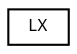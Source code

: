 digraph "Graphical Class Hierarchy"
{
  edge [fontname="Sans",fontsize="8",labelfontname="Sans",labelfontsize="8"];
  node [fontname="Sans",fontsize="8",shape=record];
  rankdir="LR";
  Node1 [label="LX",height=0.2,width=0.4,color="black", fillcolor="white", style="filled",URL="$struct_l_x.html"];
}
